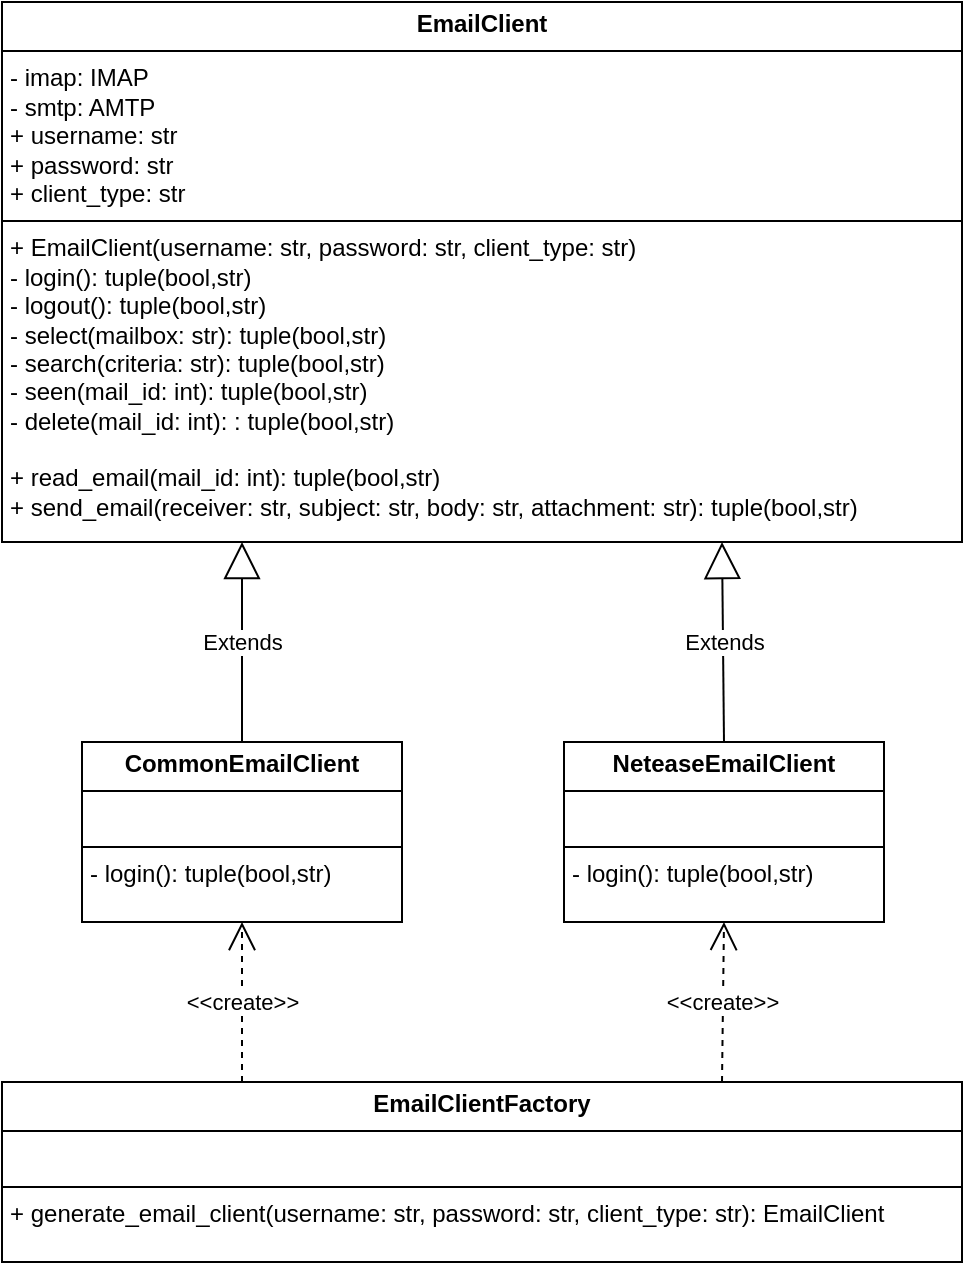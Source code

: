 <mxfile version="24.7.5">
  <diagram name="第 1 页" id="poU0FrNUVS7vUByJOusP">
    <mxGraphModel dx="743" dy="666" grid="1" gridSize="10" guides="1" tooltips="1" connect="1" arrows="1" fold="1" page="1" pageScale="1" pageWidth="827" pageHeight="1169" math="0" shadow="0">
      <root>
        <mxCell id="0" />
        <mxCell id="1" parent="0" />
        <mxCell id="DLX_k_hMtfvQzpRBaAXt-7" value="&lt;p style=&quot;margin:0px;margin-top:4px;text-align:center;&quot;&gt;&lt;b&gt;EmailClient&lt;/b&gt;&lt;/p&gt;&lt;hr size=&quot;1&quot; style=&quot;border-style:solid;&quot;&gt;&lt;p style=&quot;margin:0px;margin-left:4px;&quot;&gt;- imap: IMAP&lt;/p&gt;&lt;p style=&quot;margin:0px;margin-left:4px;&quot;&gt;- smtp: AMTP&lt;/p&gt;&lt;p style=&quot;margin:0px;margin-left:4px;&quot;&gt;+&amp;nbsp;&lt;span style=&quot;background-color: initial;&quot;&gt;username: str&lt;/span&gt;&lt;/p&gt;&lt;p style=&quot;margin:0px;margin-left:4px;&quot;&gt;&lt;span style=&quot;background-color: initial;&quot;&gt;+ password: str&lt;/span&gt;&lt;/p&gt;&lt;p style=&quot;margin:0px;margin-left:4px;&quot;&gt;&lt;span style=&quot;background-color: initial;&quot;&gt;+ client_type: str&lt;/span&gt;&lt;/p&gt;&lt;hr size=&quot;1&quot; style=&quot;border-style:solid;&quot;&gt;&lt;p style=&quot;margin:0px;margin-left:4px;&quot;&gt;+ EmailClient(username: str, password: str, client_type: str)&lt;/p&gt;&lt;p style=&quot;margin:0px;margin-left:4px;&quot;&gt;- login(): tuple(&lt;span style=&quot;background-color: initial;&quot;&gt;bool,str&lt;/span&gt;&lt;span style=&quot;background-color: initial;&quot;&gt;)&lt;/span&gt;&lt;/p&gt;&lt;p style=&quot;margin:0px;margin-left:4px;&quot;&gt;- logout():&amp;nbsp;&lt;span style=&quot;background-color: initial;&quot;&gt;tuple(&lt;/span&gt;&lt;span style=&quot;background-color: initial;&quot;&gt;bool,str&lt;/span&gt;&lt;span style=&quot;background-color: initial;&quot;&gt;)&lt;/span&gt;&lt;/p&gt;&lt;p style=&quot;margin:0px;margin-left:4px;&quot;&gt;&lt;span style=&quot;background-color: initial;&quot;&gt;- select(mailbox: str)&lt;/span&gt;&lt;span style=&quot;background-color: initial;&quot;&gt;:&amp;nbsp;&lt;/span&gt;&lt;span style=&quot;background-color: initial;&quot;&gt;tuple(&lt;/span&gt;&lt;span style=&quot;background-color: initial;&quot;&gt;bool,str&lt;/span&gt;&lt;span style=&quot;background-color: initial;&quot;&gt;)&lt;/span&gt;&lt;/p&gt;&lt;p style=&quot;margin:0px;margin-left:4px;&quot;&gt;&lt;span style=&quot;background-color: initial;&quot;&gt;- search(criteria: str): tuple(bool,str)&lt;/span&gt;&lt;/p&gt;&lt;p style=&quot;margin:0px;margin-left:4px;&quot;&gt;&lt;span style=&quot;background-color: initial;&quot;&gt;- seen(mail_id: int)&lt;/span&gt;&lt;span style=&quot;background-color: initial;&quot;&gt;:&amp;nbsp;&lt;/span&gt;&lt;span style=&quot;background-color: initial;&quot;&gt;tuple(&lt;/span&gt;&lt;span style=&quot;background-color: initial;&quot;&gt;bool,str&lt;/span&gt;&lt;span style=&quot;background-color: initial;&quot;&gt;)&lt;/span&gt;&lt;/p&gt;&lt;p style=&quot;margin:0px;margin-left:4px;&quot;&gt;&lt;span style=&quot;background-color: initial;&quot;&gt;- delete(mail_id: int):&amp;nbsp;&lt;/span&gt;&lt;span style=&quot;background-color: initial;&quot;&gt;:&amp;nbsp;&lt;/span&gt;&lt;span style=&quot;background-color: initial;&quot;&gt;tuple(&lt;/span&gt;&lt;span style=&quot;background-color: initial;&quot;&gt;bool,str&lt;/span&gt;&lt;span style=&quot;background-color: initial;&quot;&gt;)&lt;/span&gt;&lt;/p&gt;&lt;p style=&quot;margin:0px;margin-left:4px;&quot;&gt;&lt;span style=&quot;background-color: initial;&quot;&gt;&lt;br&gt;&lt;/span&gt;&lt;/p&gt;&lt;p style=&quot;margin:0px;margin-left:4px;&quot;&gt;+ read_email(mail_id: int):&amp;nbsp;&lt;span style=&quot;background-color: initial;&quot;&gt;tuple(&lt;/span&gt;&lt;span style=&quot;background-color: initial;&quot;&gt;bool,str&lt;/span&gt;&lt;span style=&quot;background-color: initial;&quot;&gt;)&lt;/span&gt;&lt;/p&gt;&lt;p style=&quot;margin:0px;margin-left:4px;&quot;&gt;+ send_email(receiver: str, subject: str, body: str, attachment: str):&amp;nbsp;&lt;span style=&quot;background-color: initial;&quot;&gt;tuple(&lt;/span&gt;&lt;span style=&quot;background-color: initial;&quot;&gt;bool,str&lt;/span&gt;&lt;span style=&quot;background-color: initial;&quot;&gt;)&lt;/span&gt;&lt;/p&gt;" style="verticalAlign=top;align=left;overflow=fill;html=1;whiteSpace=wrap;" parent="1" vertex="1">
          <mxGeometry x="130" y="200" width="480" height="270" as="geometry" />
        </mxCell>
        <mxCell id="DLX_k_hMtfvQzpRBaAXt-8" value="&lt;p style=&quot;margin:0px;margin-top:4px;text-align:center;&quot;&gt;&lt;b&gt;EmailClientFactory&lt;/b&gt;&lt;/p&gt;&lt;hr size=&quot;1&quot; style=&quot;border-style:solid;&quot;&gt;&lt;p style=&quot;margin:0px;margin-left:4px;&quot;&gt;&lt;br&gt;&lt;/p&gt;&lt;hr size=&quot;1&quot; style=&quot;border-style:solid;&quot;&gt;&lt;p style=&quot;margin:0px;margin-left:4px;&quot;&gt;+ generate_email_client(username: str, password: str, client_type: str): EmailClient&lt;/p&gt;" style="verticalAlign=top;align=left;overflow=fill;html=1;whiteSpace=wrap;points=[[0,0,0,0,0],[0,0.25,0,0,0],[0,0.5,0,0,0],[0,0.75,0,0,0],[0,1,0,0,0],[0.25,0,0,0,0],[0.25,1,0,0,0],[0.5,0,0,0,0],[0.5,1,0,0,0],[0.75,0,0,0,0],[0.75,1,0,0,0],[1,0,0,0,0],[1,0.25,0,0,0],[1,0.5,0,0,0],[1,0.75,0,0,0],[1,1,0,0,0]];" parent="1" vertex="1">
          <mxGeometry x="130" y="740" width="480" height="90" as="geometry" />
        </mxCell>
        <mxCell id="DLX_k_hMtfvQzpRBaAXt-9" value="Extends" style="endArrow=block;endSize=16;endFill=0;html=1;rounded=0;entryX=0.25;entryY=1;entryDx=0;entryDy=0;exitX=0.5;exitY=0;exitDx=0;exitDy=0;" parent="1" source="DLX_k_hMtfvQzpRBaAXt-14" target="DLX_k_hMtfvQzpRBaAXt-7" edge="1">
          <mxGeometry width="160" relative="1" as="geometry">
            <mxPoint x="230" y="560" as="sourcePoint" />
            <mxPoint x="490" y="510" as="targetPoint" />
          </mxGeometry>
        </mxCell>
        <mxCell id="DLX_k_hMtfvQzpRBaAXt-13" value="Extends" style="endArrow=block;endSize=16;endFill=0;html=1;rounded=0;exitX=0.5;exitY=0;exitDx=0;exitDy=0;entryX=0.75;entryY=1;entryDx=0;entryDy=0;" parent="1" source="DLX_k_hMtfvQzpRBaAXt-19" target="DLX_k_hMtfvQzpRBaAXt-7" edge="1">
          <mxGeometry width="160" relative="1" as="geometry">
            <mxPoint x="440" y="560" as="sourcePoint" />
            <mxPoint x="490" y="470" as="targetPoint" />
          </mxGeometry>
        </mxCell>
        <mxCell id="DLX_k_hMtfvQzpRBaAXt-14" value="&lt;p style=&quot;margin:0px;margin-top:4px;text-align:center;&quot;&gt;&lt;span style=&quot;font-weight: 700;&quot;&gt;CommonEmailClient&lt;/span&gt;&lt;br&gt;&lt;/p&gt;&lt;hr size=&quot;1&quot; style=&quot;border-style:solid;&quot;&gt;&lt;p style=&quot;margin:0px;margin-left:4px;&quot;&gt;&lt;br&gt;&lt;/p&gt;&lt;hr size=&quot;1&quot; style=&quot;border-style:solid;&quot;&gt;&lt;p style=&quot;margin:0px;margin-left:4px;&quot;&gt;- login(): tuple(&lt;span style=&quot;background-color: initial;&quot;&gt;bool,str&lt;/span&gt;&lt;span style=&quot;background-color: initial;&quot;&gt;)&lt;/span&gt;&lt;br&gt;&lt;/p&gt;" style="verticalAlign=top;align=left;overflow=fill;html=1;whiteSpace=wrap;" parent="1" vertex="1">
          <mxGeometry x="170" y="570" width="160" height="90" as="geometry" />
        </mxCell>
        <mxCell id="DLX_k_hMtfvQzpRBaAXt-19" value="&lt;p style=&quot;margin:0px;margin-top:4px;text-align:center;&quot;&gt;&lt;span style=&quot;font-weight: 700;&quot;&gt;NeteaseEmailClient&lt;/span&gt;&lt;br&gt;&lt;/p&gt;&lt;hr size=&quot;1&quot; style=&quot;border-style:solid;&quot;&gt;&lt;p style=&quot;margin:0px;margin-left:4px;&quot;&gt;&lt;br&gt;&lt;/p&gt;&lt;hr size=&quot;1&quot; style=&quot;border-style:solid;&quot;&gt;&lt;p style=&quot;margin:0px;margin-left:4px;&quot;&gt;- login(): tuple(&lt;span style=&quot;background-color: initial;&quot;&gt;bool,str&lt;/span&gt;&lt;span style=&quot;background-color: initial;&quot;&gt;)&lt;/span&gt;&lt;br&gt;&lt;/p&gt;" style="verticalAlign=top;align=left;overflow=fill;html=1;whiteSpace=wrap;points=[[0,0,0,0,0],[0,0.25,0,0,0],[0,0.5,0,0,0],[0,0.75,0,0,0],[0,1,0,0,0],[0.25,0,0,0,0],[0.25,1,0,0,0],[0.5,0,0,0,0],[0.5,1,0,0,0],[0.75,0,0,0,0],[0.75,1,0,0,0],[1,0,0,0,0],[1,0.25,0,0,0],[1,0.5,0,0,0],[1,0.75,0,0,0],[1,1,0,0,0]];" parent="1" vertex="1">
          <mxGeometry x="411" y="570" width="160" height="90" as="geometry" />
        </mxCell>
        <mxCell id="DLX_k_hMtfvQzpRBaAXt-20" value="&amp;lt;&amp;lt;create&amp;gt;&amp;gt;" style="endArrow=open;endSize=12;dashed=1;html=1;rounded=0;entryX=0.5;entryY=1;entryDx=0;entryDy=0;exitX=0.25;exitY=0;exitDx=0;exitDy=0;exitPerimeter=0;" parent="1" source="DLX_k_hMtfvQzpRBaAXt-8" target="DLX_k_hMtfvQzpRBaAXt-14" edge="1">
          <mxGeometry width="160" relative="1" as="geometry">
            <mxPoint x="254" y="700" as="sourcePoint" />
            <mxPoint x="414" y="700" as="targetPoint" />
          </mxGeometry>
        </mxCell>
        <mxCell id="DLX_k_hMtfvQzpRBaAXt-21" value="&amp;lt;&amp;lt;create&amp;gt;&amp;gt;" style="endArrow=open;endSize=12;dashed=1;html=1;rounded=0;entryX=0.5;entryY=1;entryDx=0;entryDy=0;exitX=0.75;exitY=0;exitDx=0;exitDy=0;exitPerimeter=0;" parent="1" source="DLX_k_hMtfvQzpRBaAXt-8" target="DLX_k_hMtfvQzpRBaAXt-19" edge="1">
          <mxGeometry width="160" relative="1" as="geometry">
            <mxPoint x="490" y="740" as="sourcePoint" />
            <mxPoint x="350" y="650" as="targetPoint" />
          </mxGeometry>
        </mxCell>
      </root>
    </mxGraphModel>
  </diagram>
</mxfile>
